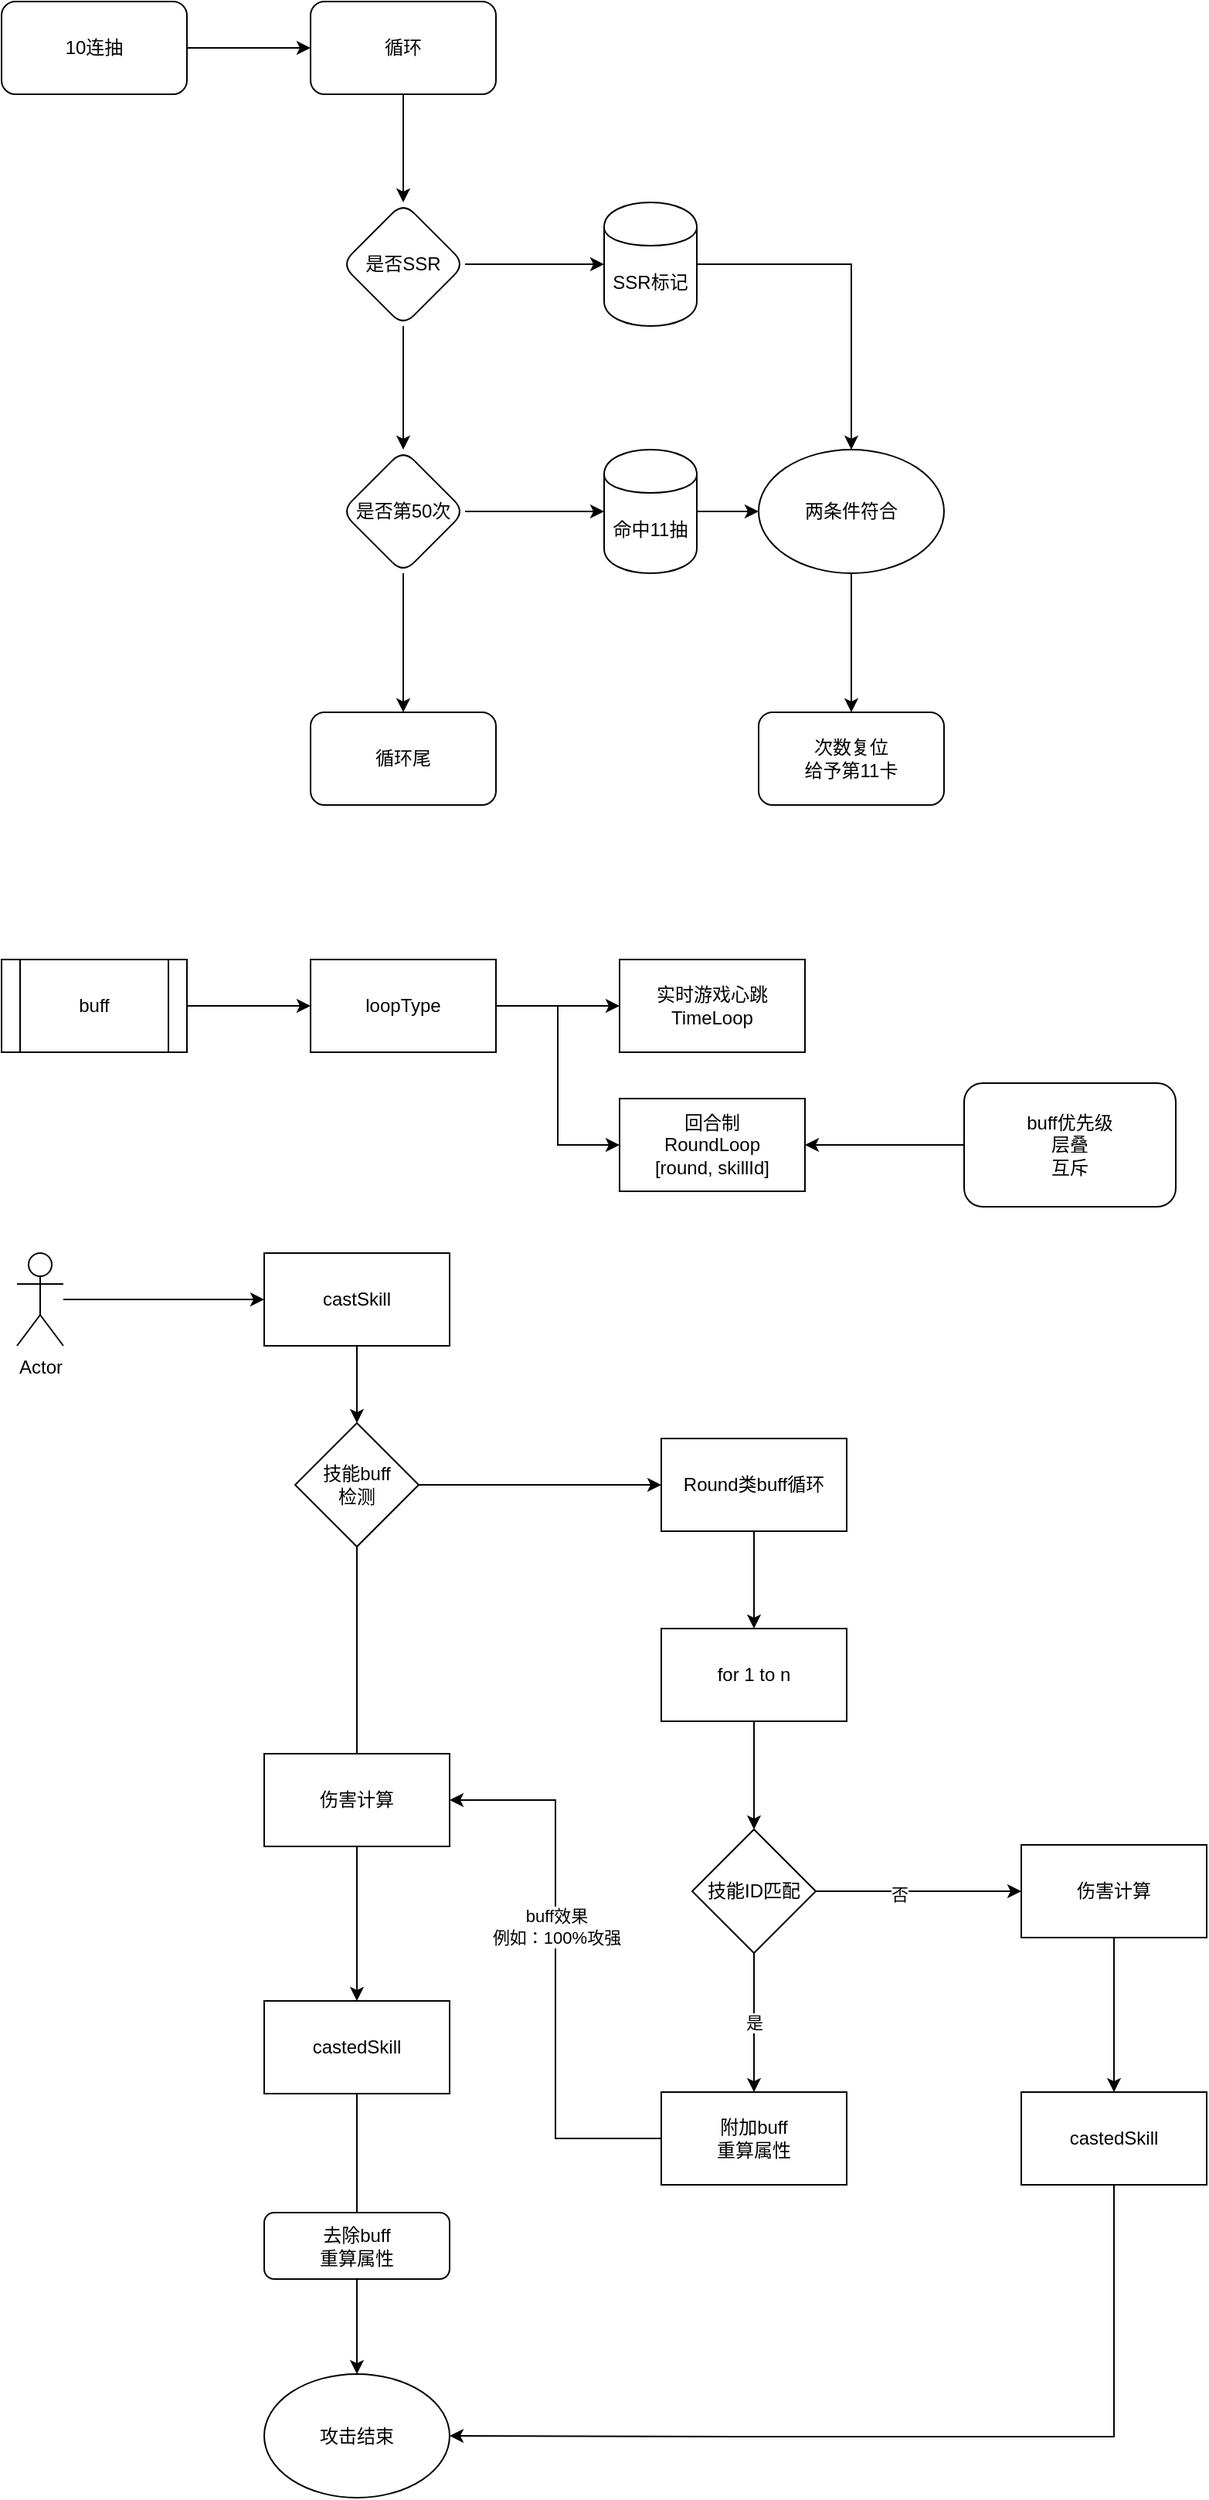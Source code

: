 <mxfile version="14.4.9" type="github">
  <diagram id="H7uiUYj5wqa4Uc5Upl8W" name="第 1 页">
    <mxGraphModel dx="1422" dy="795" grid="1" gridSize="10" guides="1" tooltips="1" connect="1" arrows="1" fold="1" page="1" pageScale="1" pageWidth="827" pageHeight="1169" math="0" shadow="0">
      <root>
        <mxCell id="0" />
        <mxCell id="1" parent="0" />
        <mxCell id="Vvo8qR5SfSs4YOOwYhNk-3" value="" style="edgeStyle=orthogonalEdgeStyle;rounded=0;orthogonalLoop=1;jettySize=auto;html=1;" parent="1" source="Vvo8qR5SfSs4YOOwYhNk-1" target="Vvo8qR5SfSs4YOOwYhNk-2" edge="1">
          <mxGeometry relative="1" as="geometry" />
        </mxCell>
        <mxCell id="Vvo8qR5SfSs4YOOwYhNk-1" value="10连抽" style="rounded=1;whiteSpace=wrap;html=1;" parent="1" vertex="1">
          <mxGeometry x="40" y="50" width="120" height="60" as="geometry" />
        </mxCell>
        <mxCell id="PB6FAoWGl753bsoDeO_B-2" value="" style="edgeStyle=orthogonalEdgeStyle;rounded=0;orthogonalLoop=1;jettySize=auto;html=1;" edge="1" parent="1" source="Vvo8qR5SfSs4YOOwYhNk-2" target="PB6FAoWGl753bsoDeO_B-1">
          <mxGeometry relative="1" as="geometry" />
        </mxCell>
        <mxCell id="Vvo8qR5SfSs4YOOwYhNk-2" value="循环" style="whiteSpace=wrap;html=1;rounded=1;" parent="1" vertex="1">
          <mxGeometry x="240" y="50" width="120" height="60" as="geometry" />
        </mxCell>
        <mxCell id="PB6FAoWGl753bsoDeO_B-4" value="" style="edgeStyle=orthogonalEdgeStyle;rounded=0;orthogonalLoop=1;jettySize=auto;html=1;" edge="1" parent="1" source="PB6FAoWGl753bsoDeO_B-1" target="PB6FAoWGl753bsoDeO_B-3">
          <mxGeometry relative="1" as="geometry" />
        </mxCell>
        <mxCell id="PB6FAoWGl753bsoDeO_B-6" value="" style="edgeStyle=orthogonalEdgeStyle;rounded=0;orthogonalLoop=1;jettySize=auto;html=1;" edge="1" parent="1" source="PB6FAoWGl753bsoDeO_B-1" target="PB6FAoWGl753bsoDeO_B-5">
          <mxGeometry relative="1" as="geometry" />
        </mxCell>
        <mxCell id="PB6FAoWGl753bsoDeO_B-1" value="是否SSR" style="rhombus;whiteSpace=wrap;html=1;rounded=1;" vertex="1" parent="1">
          <mxGeometry x="260" y="180" width="80" height="80" as="geometry" />
        </mxCell>
        <mxCell id="PB6FAoWGl753bsoDeO_B-12" value="" style="edgeStyle=orthogonalEdgeStyle;rounded=0;orthogonalLoop=1;jettySize=auto;html=1;" edge="1" parent="1" source="PB6FAoWGl753bsoDeO_B-3" target="PB6FAoWGl753bsoDeO_B-11">
          <mxGeometry relative="1" as="geometry" />
        </mxCell>
        <mxCell id="PB6FAoWGl753bsoDeO_B-3" value="SSR标记" style="shape=cylinder;whiteSpace=wrap;html=1;boundedLbl=1;backgroundOutline=1;rounded=1;" vertex="1" parent="1">
          <mxGeometry x="430" y="180" width="60" height="80" as="geometry" />
        </mxCell>
        <mxCell id="PB6FAoWGl753bsoDeO_B-8" value="" style="edgeStyle=orthogonalEdgeStyle;rounded=0;orthogonalLoop=1;jettySize=auto;html=1;" edge="1" parent="1" source="PB6FAoWGl753bsoDeO_B-5" target="PB6FAoWGl753bsoDeO_B-7">
          <mxGeometry relative="1" as="geometry" />
        </mxCell>
        <mxCell id="PB6FAoWGl753bsoDeO_B-10" value="" style="edgeStyle=orthogonalEdgeStyle;rounded=0;orthogonalLoop=1;jettySize=auto;html=1;" edge="1" parent="1" source="PB6FAoWGl753bsoDeO_B-5" target="PB6FAoWGl753bsoDeO_B-9">
          <mxGeometry relative="1" as="geometry" />
        </mxCell>
        <mxCell id="PB6FAoWGl753bsoDeO_B-5" value="是否第50次" style="rhombus;whiteSpace=wrap;html=1;rounded=1;" vertex="1" parent="1">
          <mxGeometry x="260" y="340" width="80" height="80" as="geometry" />
        </mxCell>
        <mxCell id="PB6FAoWGl753bsoDeO_B-13" style="edgeStyle=orthogonalEdgeStyle;rounded=0;orthogonalLoop=1;jettySize=auto;html=1;" edge="1" parent="1" source="PB6FAoWGl753bsoDeO_B-7" target="PB6FAoWGl753bsoDeO_B-11">
          <mxGeometry relative="1" as="geometry" />
        </mxCell>
        <mxCell id="PB6FAoWGl753bsoDeO_B-7" value="命中11抽" style="shape=cylinder;whiteSpace=wrap;html=1;boundedLbl=1;backgroundOutline=1;rounded=1;" vertex="1" parent="1">
          <mxGeometry x="430" y="340" width="60" height="80" as="geometry" />
        </mxCell>
        <mxCell id="PB6FAoWGl753bsoDeO_B-9" value="循环尾" style="whiteSpace=wrap;html=1;rounded=1;" vertex="1" parent="1">
          <mxGeometry x="240" y="510" width="120" height="60" as="geometry" />
        </mxCell>
        <mxCell id="PB6FAoWGl753bsoDeO_B-15" value="" style="edgeStyle=orthogonalEdgeStyle;rounded=0;orthogonalLoop=1;jettySize=auto;html=1;" edge="1" parent="1" source="PB6FAoWGl753bsoDeO_B-11" target="PB6FAoWGl753bsoDeO_B-14">
          <mxGeometry relative="1" as="geometry" />
        </mxCell>
        <mxCell id="PB6FAoWGl753bsoDeO_B-11" value="两条件符合" style="ellipse;whiteSpace=wrap;html=1;rounded=1;" vertex="1" parent="1">
          <mxGeometry x="530" y="340" width="120" height="80" as="geometry" />
        </mxCell>
        <mxCell id="PB6FAoWGl753bsoDeO_B-14" value="次数复位&lt;br&gt;给予第11卡" style="whiteSpace=wrap;html=1;rounded=1;" vertex="1" parent="1">
          <mxGeometry x="530" y="510" width="120" height="60" as="geometry" />
        </mxCell>
        <mxCell id="PB6FAoWGl753bsoDeO_B-22" style="edgeStyle=orthogonalEdgeStyle;rounded=0;orthogonalLoop=1;jettySize=auto;html=1;" edge="1" parent="1" source="PB6FAoWGl753bsoDeO_B-16">
          <mxGeometry relative="1" as="geometry">
            <mxPoint x="270" y="970" as="targetPoint" />
          </mxGeometry>
        </mxCell>
        <mxCell id="PB6FAoWGl753bsoDeO_B-16" value="castSkill" style="rounded=0;whiteSpace=wrap;html=1;" vertex="1" parent="1">
          <mxGeometry x="210" y="860" width="120" height="60" as="geometry" />
        </mxCell>
        <mxCell id="PB6FAoWGl753bsoDeO_B-19" style="edgeStyle=orthogonalEdgeStyle;rounded=0;orthogonalLoop=1;jettySize=auto;html=1;entryX=0;entryY=0.5;entryDx=0;entryDy=0;" edge="1" parent="1" source="PB6FAoWGl753bsoDeO_B-18" target="PB6FAoWGl753bsoDeO_B-16">
          <mxGeometry relative="1" as="geometry" />
        </mxCell>
        <mxCell id="PB6FAoWGl753bsoDeO_B-18" value="Actor" style="shape=umlActor;verticalLabelPosition=bottom;verticalAlign=top;html=1;outlineConnect=0;" vertex="1" parent="1">
          <mxGeometry x="50" y="860" width="30" height="60" as="geometry" />
        </mxCell>
        <mxCell id="PB6FAoWGl753bsoDeO_B-32" value="" style="edgeStyle=orthogonalEdgeStyle;rounded=0;orthogonalLoop=1;jettySize=auto;html=1;" edge="1" parent="1" source="PB6FAoWGl753bsoDeO_B-23" target="PB6FAoWGl753bsoDeO_B-31">
          <mxGeometry relative="1" as="geometry" />
        </mxCell>
        <mxCell id="PB6FAoWGl753bsoDeO_B-34" value="" style="edgeStyle=orthogonalEdgeStyle;rounded=0;orthogonalLoop=1;jettySize=auto;html=1;" edge="1" parent="1" source="PB6FAoWGl753bsoDeO_B-23" target="PB6FAoWGl753bsoDeO_B-33">
          <mxGeometry relative="1" as="geometry" />
        </mxCell>
        <mxCell id="PB6FAoWGl753bsoDeO_B-23" value="技能buff&lt;br&gt;检测" style="rhombus;whiteSpace=wrap;html=1;" vertex="1" parent="1">
          <mxGeometry x="230" y="970" width="80" height="80" as="geometry" />
        </mxCell>
        <mxCell id="PB6FAoWGl753bsoDeO_B-26" value="" style="edgeStyle=orthogonalEdgeStyle;rounded=0;orthogonalLoop=1;jettySize=auto;html=1;" edge="1" parent="1" source="PB6FAoWGl753bsoDeO_B-24" target="PB6FAoWGl753bsoDeO_B-25">
          <mxGeometry relative="1" as="geometry" />
        </mxCell>
        <mxCell id="PB6FAoWGl753bsoDeO_B-24" value="buff" style="shape=process;whiteSpace=wrap;html=1;backgroundOutline=1;" vertex="1" parent="1">
          <mxGeometry x="40" y="670" width="120" height="60" as="geometry" />
        </mxCell>
        <mxCell id="PB6FAoWGl753bsoDeO_B-28" value="" style="edgeStyle=orthogonalEdgeStyle;rounded=0;orthogonalLoop=1;jettySize=auto;html=1;" edge="1" parent="1" source="PB6FAoWGl753bsoDeO_B-25" target="PB6FAoWGl753bsoDeO_B-27">
          <mxGeometry relative="1" as="geometry" />
        </mxCell>
        <mxCell id="PB6FAoWGl753bsoDeO_B-30" style="edgeStyle=orthogonalEdgeStyle;rounded=0;orthogonalLoop=1;jettySize=auto;html=1;exitX=1;exitY=0.5;exitDx=0;exitDy=0;entryX=0;entryY=0.5;entryDx=0;entryDy=0;" edge="1" parent="1" source="PB6FAoWGl753bsoDeO_B-25" target="PB6FAoWGl753bsoDeO_B-29">
          <mxGeometry relative="1" as="geometry" />
        </mxCell>
        <mxCell id="PB6FAoWGl753bsoDeO_B-25" value="loopType" style="whiteSpace=wrap;html=1;" vertex="1" parent="1">
          <mxGeometry x="240" y="670" width="120" height="60" as="geometry" />
        </mxCell>
        <mxCell id="PB6FAoWGl753bsoDeO_B-27" value="实时游戏心跳&lt;br&gt;TimeLoop" style="whiteSpace=wrap;html=1;" vertex="1" parent="1">
          <mxGeometry x="440" y="670" width="120" height="60" as="geometry" />
        </mxCell>
        <mxCell id="PB6FAoWGl753bsoDeO_B-29" value="回合制&lt;br&gt;RoundLoop&lt;br&gt;[round, skillId]" style="rounded=0;whiteSpace=wrap;html=1;" vertex="1" parent="1">
          <mxGeometry x="440" y="760" width="120" height="60" as="geometry" />
        </mxCell>
        <mxCell id="PB6FAoWGl753bsoDeO_B-48" style="edgeStyle=orthogonalEdgeStyle;rounded=0;orthogonalLoop=1;jettySize=auto;html=1;exitX=0.5;exitY=1;exitDx=0;exitDy=0;" edge="1" parent="1" source="PB6FAoWGl753bsoDeO_B-31">
          <mxGeometry relative="1" as="geometry">
            <mxPoint x="270" y="1504" as="targetPoint" />
          </mxGeometry>
        </mxCell>
        <mxCell id="PB6FAoWGl753bsoDeO_B-31" value="castedSkill" style="whiteSpace=wrap;html=1;" vertex="1" parent="1">
          <mxGeometry x="210" y="1344" width="120" height="60" as="geometry" />
        </mxCell>
        <mxCell id="PB6FAoWGl753bsoDeO_B-36" value="" style="edgeStyle=orthogonalEdgeStyle;rounded=0;orthogonalLoop=1;jettySize=auto;html=1;" edge="1" parent="1" source="PB6FAoWGl753bsoDeO_B-33" target="PB6FAoWGl753bsoDeO_B-35">
          <mxGeometry relative="1" as="geometry" />
        </mxCell>
        <mxCell id="PB6FAoWGl753bsoDeO_B-33" value="Round类buff循环" style="whiteSpace=wrap;html=1;" vertex="1" parent="1">
          <mxGeometry x="467" y="980" width="120" height="60" as="geometry" />
        </mxCell>
        <mxCell id="PB6FAoWGl753bsoDeO_B-38" value="" style="edgeStyle=orthogonalEdgeStyle;rounded=0;orthogonalLoop=1;jettySize=auto;html=1;" edge="1" parent="1" source="PB6FAoWGl753bsoDeO_B-35" target="PB6FAoWGl753bsoDeO_B-37">
          <mxGeometry relative="1" as="geometry" />
        </mxCell>
        <mxCell id="PB6FAoWGl753bsoDeO_B-35" value="for 1 to n" style="whiteSpace=wrap;html=1;" vertex="1" parent="1">
          <mxGeometry x="467" y="1103" width="120" height="60" as="geometry" />
        </mxCell>
        <mxCell id="PB6FAoWGl753bsoDeO_B-40" value="是" style="edgeStyle=orthogonalEdgeStyle;rounded=0;orthogonalLoop=1;jettySize=auto;html=1;" edge="1" parent="1" source="PB6FAoWGl753bsoDeO_B-37" target="PB6FAoWGl753bsoDeO_B-39">
          <mxGeometry relative="1" as="geometry" />
        </mxCell>
        <mxCell id="PB6FAoWGl753bsoDeO_B-41" style="edgeStyle=orthogonalEdgeStyle;rounded=0;orthogonalLoop=1;jettySize=auto;html=1;exitX=1;exitY=0.5;exitDx=0;exitDy=0;" edge="1" parent="1" source="PB6FAoWGl753bsoDeO_B-37">
          <mxGeometry relative="1" as="geometry">
            <mxPoint x="700" y="1273" as="targetPoint" />
          </mxGeometry>
        </mxCell>
        <mxCell id="PB6FAoWGl753bsoDeO_B-42" value="否" style="edgeLabel;html=1;align=center;verticalAlign=middle;resizable=0;points=[];" vertex="1" connectable="0" parent="PB6FAoWGl753bsoDeO_B-41">
          <mxGeometry x="-0.2" y="-2" relative="1" as="geometry">
            <mxPoint as="offset" />
          </mxGeometry>
        </mxCell>
        <mxCell id="PB6FAoWGl753bsoDeO_B-37" value="技能ID匹配" style="rhombus;whiteSpace=wrap;html=1;" vertex="1" parent="1">
          <mxGeometry x="487" y="1233" width="80" height="80" as="geometry" />
        </mxCell>
        <mxCell id="PB6FAoWGl753bsoDeO_B-46" style="edgeStyle=orthogonalEdgeStyle;rounded=0;orthogonalLoop=1;jettySize=auto;html=1;exitX=0;exitY=0.5;exitDx=0;exitDy=0;entryX=1;entryY=0.5;entryDx=0;entryDy=0;" edge="1" parent="1" source="PB6FAoWGl753bsoDeO_B-39" target="PB6FAoWGl753bsoDeO_B-45">
          <mxGeometry relative="1" as="geometry" />
        </mxCell>
        <mxCell id="PB6FAoWGl753bsoDeO_B-47" value="buff效果&lt;br&gt;例如：100%攻强" style="edgeLabel;html=1;align=center;verticalAlign=middle;resizable=0;points=[];" vertex="1" connectable="0" parent="PB6FAoWGl753bsoDeO_B-46">
          <mxGeometry x="0.16" y="1" relative="1" as="geometry">
            <mxPoint x="1" y="1" as="offset" />
          </mxGeometry>
        </mxCell>
        <mxCell id="PB6FAoWGl753bsoDeO_B-39" value="附加buff&lt;br&gt;重算属性" style="whiteSpace=wrap;html=1;" vertex="1" parent="1">
          <mxGeometry x="467" y="1403" width="120" height="60" as="geometry" />
        </mxCell>
        <mxCell id="PB6FAoWGl753bsoDeO_B-45" value="伤害计算" style="rounded=0;whiteSpace=wrap;html=1;" vertex="1" parent="1">
          <mxGeometry x="210" y="1184" width="120" height="60" as="geometry" />
        </mxCell>
        <mxCell id="PB6FAoWGl753bsoDeO_B-52" value="" style="edgeStyle=orthogonalEdgeStyle;rounded=0;orthogonalLoop=1;jettySize=auto;html=1;" edge="1" parent="1" source="PB6FAoWGl753bsoDeO_B-49" target="PB6FAoWGl753bsoDeO_B-51">
          <mxGeometry relative="1" as="geometry" />
        </mxCell>
        <mxCell id="PB6FAoWGl753bsoDeO_B-49" value="去除buff&lt;br&gt;重算属性" style="rounded=1;whiteSpace=wrap;html=1;" vertex="1" parent="1">
          <mxGeometry x="210" y="1481" width="120" height="43" as="geometry" />
        </mxCell>
        <mxCell id="PB6FAoWGl753bsoDeO_B-51" value="攻击结束" style="ellipse;whiteSpace=wrap;html=1;rounded=1;" vertex="1" parent="1">
          <mxGeometry x="210" y="1585.5" width="120" height="80" as="geometry" />
        </mxCell>
        <mxCell id="PB6FAoWGl753bsoDeO_B-54" value="伤害计算" style="rounded=0;whiteSpace=wrap;html=1;" vertex="1" parent="1">
          <mxGeometry x="210" y="1184" width="120" height="60" as="geometry" />
        </mxCell>
        <mxCell id="PB6FAoWGl753bsoDeO_B-58" style="edgeStyle=orthogonalEdgeStyle;rounded=0;orthogonalLoop=1;jettySize=auto;html=1;entryX=1;entryY=0.5;entryDx=0;entryDy=0;" edge="1" parent="1" source="PB6FAoWGl753bsoDeO_B-55" target="PB6FAoWGl753bsoDeO_B-51">
          <mxGeometry relative="1" as="geometry">
            <Array as="points">
              <mxPoint x="760" y="1626" />
              <mxPoint x="515" y="1626" />
            </Array>
          </mxGeometry>
        </mxCell>
        <mxCell id="PB6FAoWGl753bsoDeO_B-55" value="castedSkill" style="whiteSpace=wrap;html=1;" vertex="1" parent="1">
          <mxGeometry x="700" y="1403" width="120" height="60" as="geometry" />
        </mxCell>
        <mxCell id="PB6FAoWGl753bsoDeO_B-57" style="edgeStyle=orthogonalEdgeStyle;rounded=0;orthogonalLoop=1;jettySize=auto;html=1;exitX=0.5;exitY=1;exitDx=0;exitDy=0;" edge="1" parent="1" source="PB6FAoWGl753bsoDeO_B-56" target="PB6FAoWGl753bsoDeO_B-55">
          <mxGeometry relative="1" as="geometry" />
        </mxCell>
        <mxCell id="PB6FAoWGl753bsoDeO_B-56" value="伤害计算" style="rounded=0;whiteSpace=wrap;html=1;" vertex="1" parent="1">
          <mxGeometry x="700" y="1243" width="120" height="60" as="geometry" />
        </mxCell>
        <mxCell id="PB6FAoWGl753bsoDeO_B-60" style="edgeStyle=orthogonalEdgeStyle;rounded=0;orthogonalLoop=1;jettySize=auto;html=1;" edge="1" parent="1" source="PB6FAoWGl753bsoDeO_B-59" target="PB6FAoWGl753bsoDeO_B-29">
          <mxGeometry relative="1" as="geometry" />
        </mxCell>
        <mxCell id="PB6FAoWGl753bsoDeO_B-59" value="buff优先级&lt;br&gt;层叠&lt;br&gt;互斥" style="rounded=1;whiteSpace=wrap;html=1;" vertex="1" parent="1">
          <mxGeometry x="663" y="750" width="137" height="80" as="geometry" />
        </mxCell>
      </root>
    </mxGraphModel>
  </diagram>
</mxfile>
